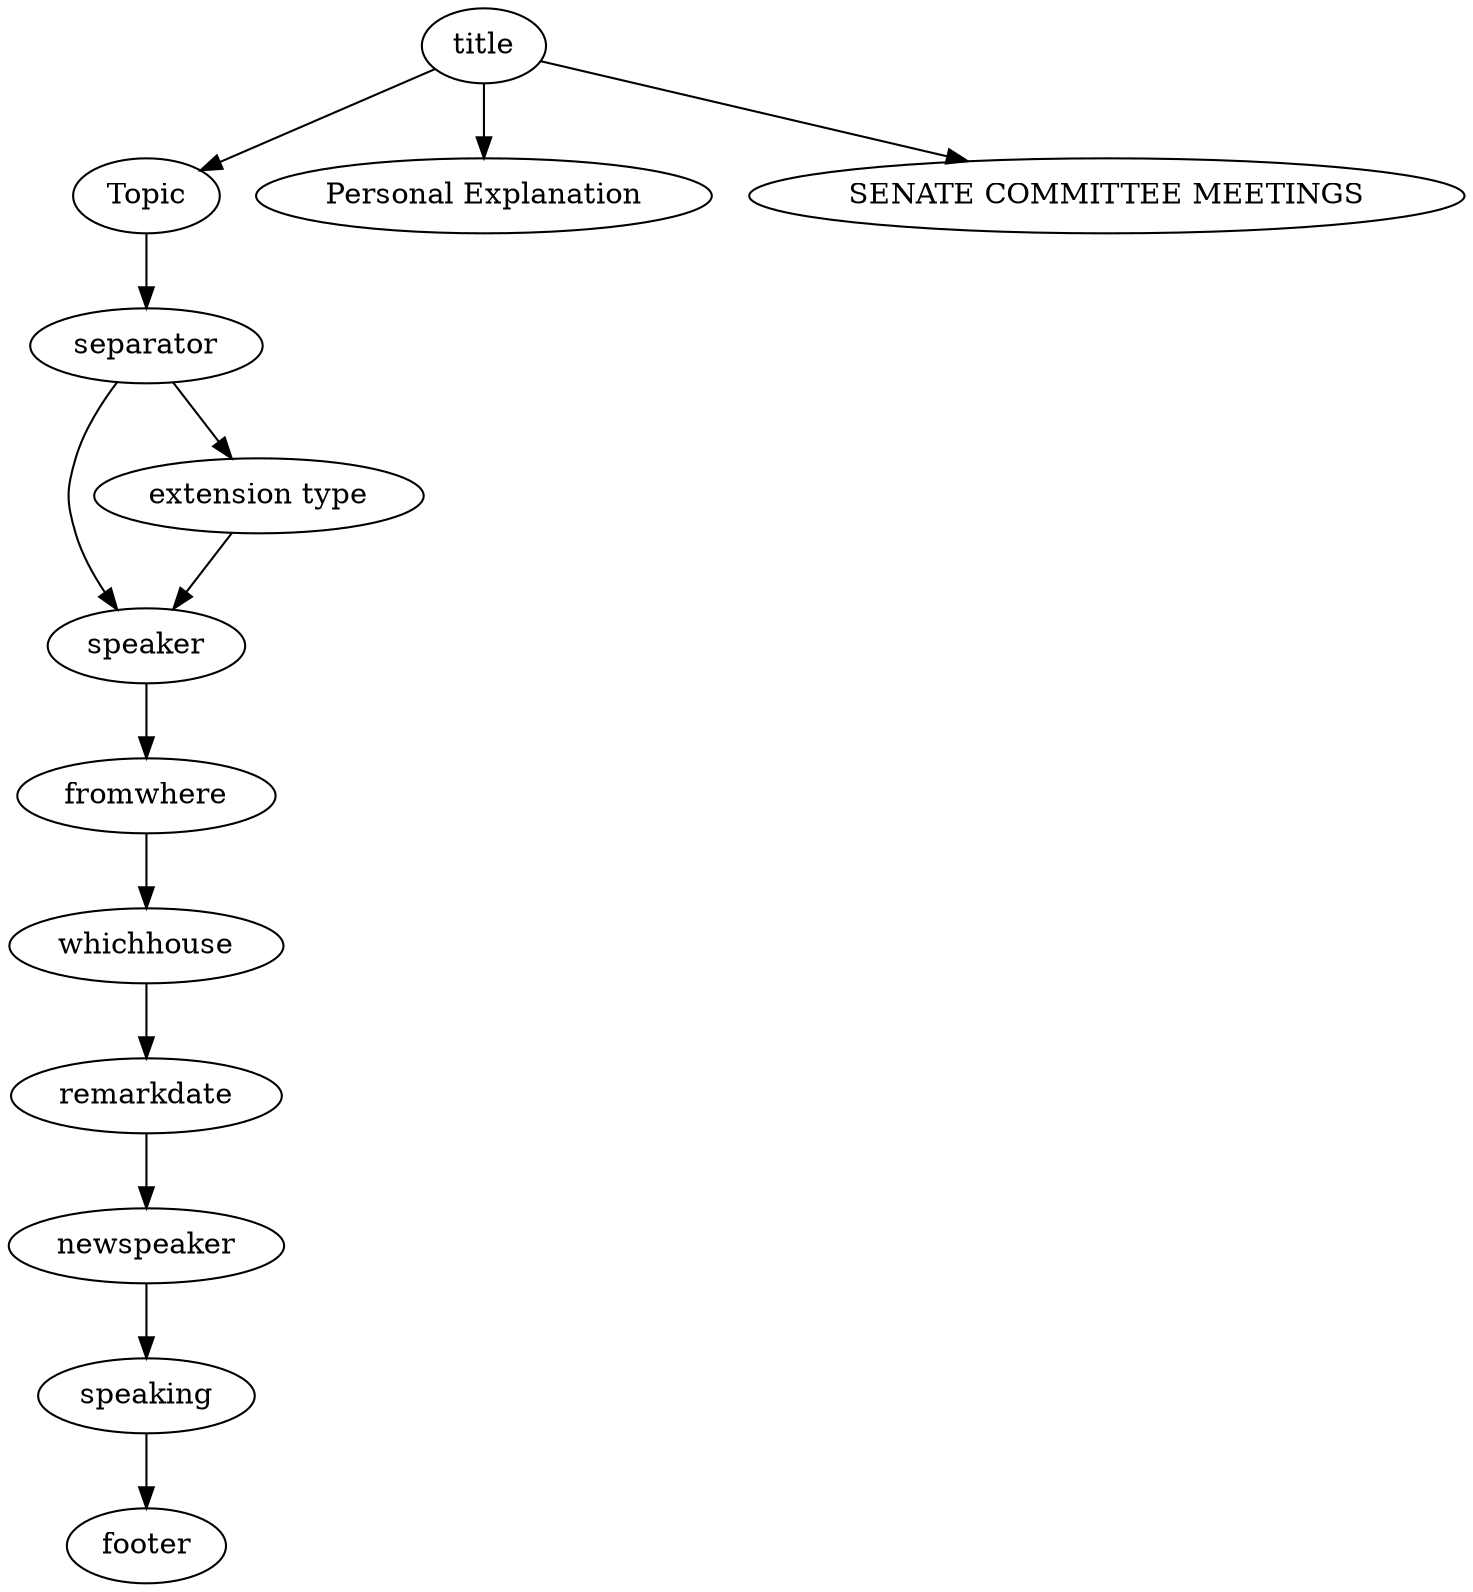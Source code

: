 digraph extensions {
    
    "title" -> "Topic";
    "title" -> "Personal Explanation";    
    "title" -> "SENATE COMMITTEE MEETINGS";

    "Topic" -> "separator";
    "separator" -> "speaker";
    "separator" -> "extension type";
    "extension type" -> "speaker";
    "speaker" -> "fromwhere";
    "fromwhere" -> "whichhouse";
    "whichhouse" -> "remarkdate";
    "remarkdate" -> "newspeaker";
    "newspeaker" -> "speaking";

    /* typical 'topic' parsing' ... */
    /*
        no recorder comments
        no discussions/change of speaker
    */

    "speaking" -> "footer";

}
